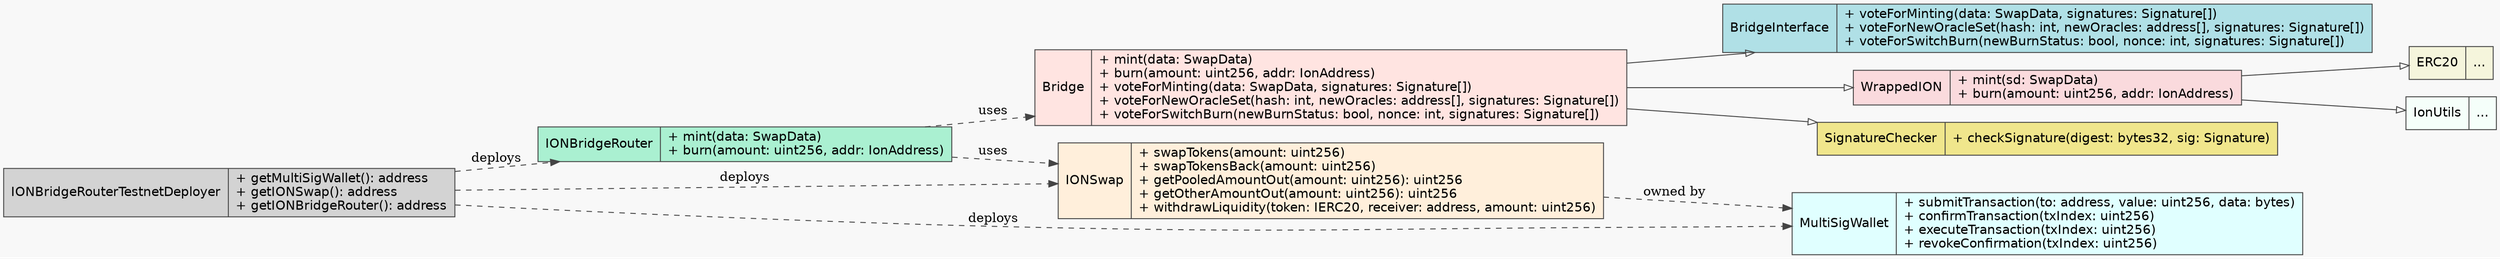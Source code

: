 digraph {
    rankdir=LR;
    graph [bgcolor="#F8F8F8"];
    node [shape=record fontname="Helvetica" style="filled" color="#444444"];

    IONBridgeRouter [
    label="{IONBridgeRouter|
+ mint(data: SwapData)\l
+ burn(amount: uint256, addr: IonAddress)\l}"
    fillcolor="#AAF0D1" // mint green
    ];

    IONSwap [
    label="{IONSwap|
+ swapTokens(amount: uint256)\l
+ swapTokensBack(amount: uint256)\l
+ getPooledAmountOut(amount: uint256): uint256\l
+ getOtherAmountOut(amount: uint256): uint256\l
+ withdrawLiquidity(token: IERC20, receiver: address, amount: uint256)\l}"
    fillcolor="#FFEFDB" // peach
    ];

    Bridge [
    label="{Bridge|
+ mint(data: SwapData)\l
+ burn(amount: uint256, addr: IonAddress)\l
+ voteForMinting(data: SwapData, signatures: Signature[])\l
+ voteForNewOracleSet(hash: int, newOracles: address[], signatures: Signature[])\l
+ voteForSwitchBurn(newBurnStatus: bool, nonce: int, signatures: Signature[])\l}"
    fillcolor="#FFE4E1" // light pink
    ];

    SignatureChecker [
    label="{SignatureChecker|
+ checkSignature(digest: bytes32, sig: Signature)\l}"
    fillcolor="#F0E68C" // khaki
    ];

    BridgeInterface [
    label="{BridgeInterface|
+ voteForMinting(data: SwapData, signatures: Signature[])\l
+ voteForNewOracleSet(hash: int, newOracles: address[], signatures: Signature[])\l
+ voteForSwitchBurn(newBurnStatus: bool, nonce: int, signatures: Signature[])\l}"
    fillcolor="#B0E0E6" // powder blue
    ];

    WrappedION [
    label="{WrappedION|
+ mint(sd: SwapData)\l
+ burn(amount: uint256, addr: IonAddress)\l}"
    fillcolor="#FADADD" // lavender blush
    ];

    ERC20 [
    label="{ERC20|...}"
    fillcolor="#F5F5DC" // beige
    ];

    IonUtils [
    label="{IonUtils|...}"
    fillcolor="#F5FFFA" // mintcream
    ];

    MultiSigWallet [
    label="{MultiSigWallet|
+ submitTransaction(to: address, value: uint256, data: bytes)\l
+ confirmTransaction(txIndex: uint256)\l
+ executeTransaction(txIndex: uint256)\l
+ revokeConfirmation(txIndex: uint256)\l}"
    fillcolor="#E0FFFF" // light cyan
    ];

    IONBridgeRouterTestnetDeployer [
    label="{IONBridgeRouterTestnetDeployer|
+ getMultiSigWallet(): address\l
+ getIONSwap(): address\l
+ getIONBridgeRouter(): address\l}"
    fillcolor="#D3D3D3" // light grey
    ];

    // Inheritance edges
    Bridge -> SignatureChecker [arrowhead="empty" color="#444444"];
    Bridge -> BridgeInterface  [arrowhead="empty" color="#444444"];
    Bridge -> WrappedION       [arrowhead="empty" color="#444444"];

    // Dependencies
    WrappedION -> ERC20   [arrowhead="empty" color="#444444"];
    WrappedION -> IonUtils[arrowhead="empty" color="#444444"];

    // Uses relationships (dashed edges)
    IONBridgeRouter -> IONSwap [label="uses" style="dashed" color="#444444"];
    IONBridgeRouter -> Bridge  [label="uses" style="dashed" color="#444444"];

    // Deployment relationships
    IONBridgeRouterTestnetDeployer -> MultiSigWallet [label="deploys" style="dashed" color="#444444"];
    IONBridgeRouterTestnetDeployer -> IONSwap [label="deploys" style="dashed" color="#444444"];
    IONBridgeRouterTestnetDeployer -> IONBridgeRouter [label="deploys" style="dashed" color="#444444"];

    // Ownership relationship
    IONSwap -> MultiSigWallet [label="owned by" style="dashed" color="#444444"];
}
